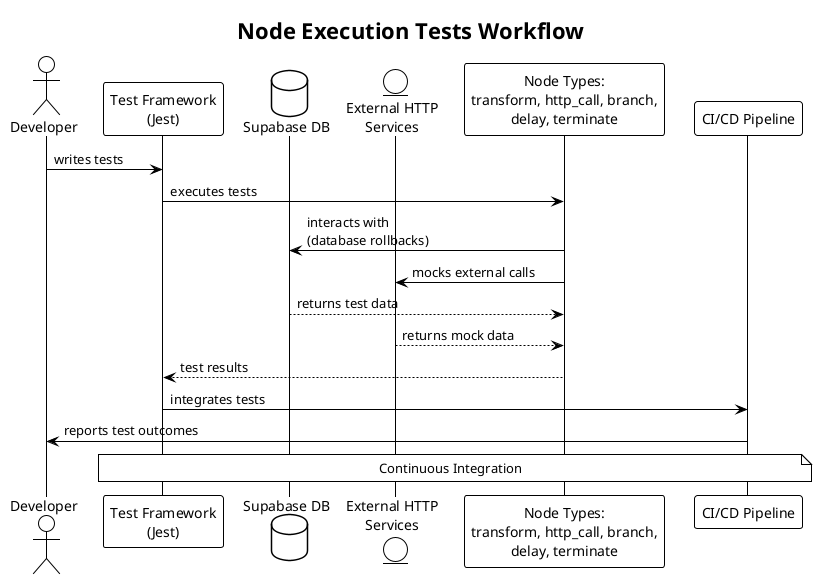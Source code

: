 @startuml
!theme plain

title Node Execution Tests Workflow

actor Developer
participant "Test Framework\n(Jest)" as Framework
database "Supabase DB" as DB
entity "External HTTP\nServices" as ExternalServices
participant "Node Types:\ntransform, http_call, branch,\ndelay, terminate" as Nodes
participant CI_CD as "CI/CD Pipeline"

Developer -> Framework : writes tests
Framework -> Nodes : executes tests
Nodes -> DB : interacts with\n(database rollbacks)
Nodes -> ExternalServices : mocks external calls
DB --> Nodes : returns test data
ExternalServices --> Nodes : returns mock data
Nodes --> Framework : test results
Framework -> CI_CD : integrates tests
CI_CD -> Developer : reports test outcomes

note over Framework, CI_CD : Continuous Integration

@enduml